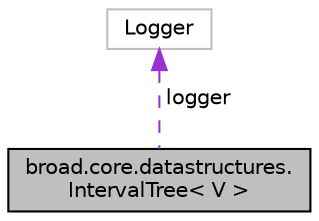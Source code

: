 digraph "broad.core.datastructures.IntervalTree&lt; V &gt;"
{
  edge [fontname="Helvetica",fontsize="10",labelfontname="Helvetica",labelfontsize="10"];
  node [fontname="Helvetica",fontsize="10",shape=record];
  Node1 [label="broad.core.datastructures.\lIntervalTree\< V \>",height=0.2,width=0.4,color="black", fillcolor="grey75", style="filled" fontcolor="black"];
  Node2 -> Node1 [dir="back",color="darkorchid3",fontsize="10",style="dashed",label=" logger" ];
  Node2 [label="Logger",height=0.2,width=0.4,color="grey75", fillcolor="white", style="filled"];
}
